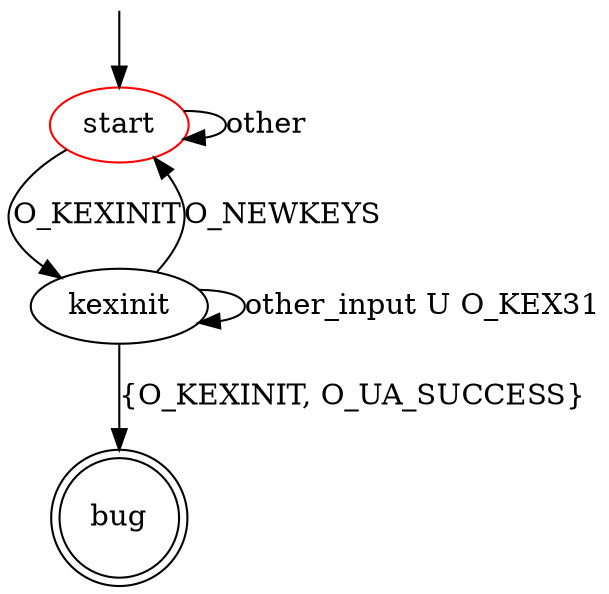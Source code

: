 digraph G {
label=""
start [color="red"]
bug [shape="doublecircle"]

start -> kexinit [label="O_KEXINIT"]
start -> start [label="other"]
kexinit -> bug [label="{O_KEXINIT, O_UA_SUCCESS}"]
kexinit -> start [label="O_NEWKEYS"]
kexinit -> kexinit [label="other_input U O_KEX31"]

__start0 [label="" shape="none" width="0" height="0"];
__start0 -> start;
}
